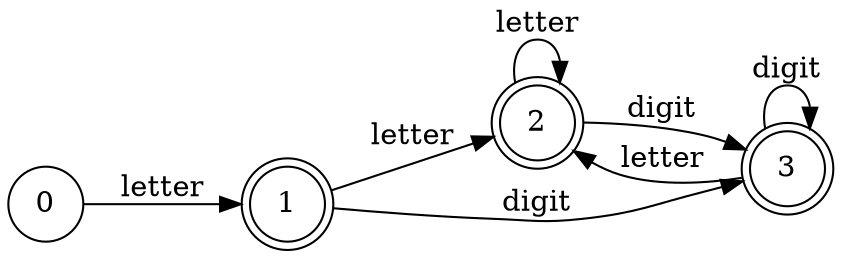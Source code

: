 digraph {
    rankdir=LR;
    node [shape=circle];
    1 [shape=doublecircle];
    2 [shape=doublecircle];
    3 [shape=doublecircle];
    0 -> 1 [label="letter"];
    1 -> 2 [label="letter"];
    1 -> 3 [label="digit"];
    2 -> 2 [label="letter"];
    2 -> 3 [label="digit"];
    3 -> 2 [label="letter"];
    3 -> 3 [label="digit"];
}
